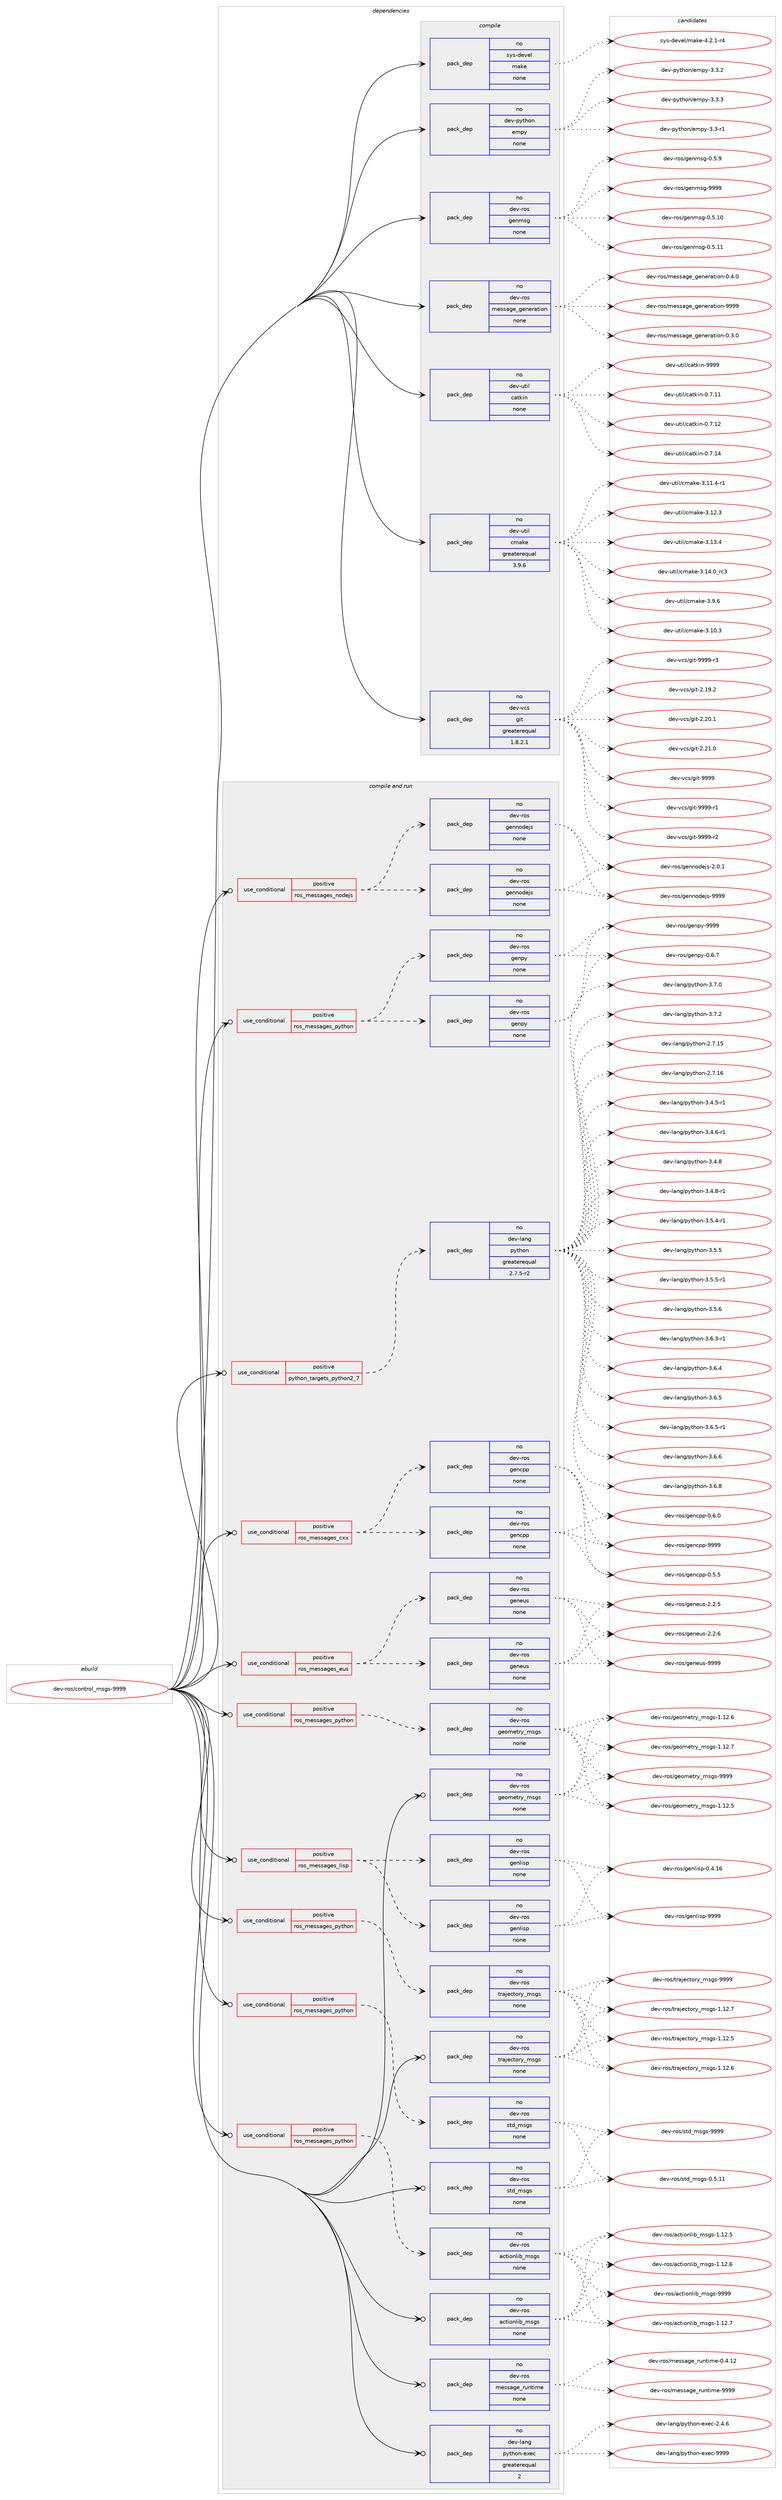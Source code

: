 digraph prolog {

# *************
# Graph options
# *************

newrank=true;
concentrate=true;
compound=true;
graph [rankdir=LR,fontname=Helvetica,fontsize=10,ranksep=1.5];#, ranksep=2.5, nodesep=0.2];
edge  [arrowhead=vee];
node  [fontname=Helvetica,fontsize=10];

# **********
# The ebuild
# **********

subgraph cluster_leftcol {
color=gray;
rank=same;
label=<<i>ebuild</i>>;
id [label="dev-ros/control_msgs-9999", color=red, width=4, href="../dev-ros/control_msgs-9999.svg"];
}

# ****************
# The dependencies
# ****************

subgraph cluster_midcol {
color=gray;
label=<<i>dependencies</i>>;
subgraph cluster_compile {
fillcolor="#eeeeee";
style=filled;
label=<<i>compile</i>>;
subgraph pack1041961 {
dependency1453451 [label=<<TABLE BORDER="0" CELLBORDER="1" CELLSPACING="0" CELLPADDING="4" WIDTH="220"><TR><TD ROWSPAN="6" CELLPADDING="30">pack_dep</TD></TR><TR><TD WIDTH="110">no</TD></TR><TR><TD>dev-python</TD></TR><TR><TD>empy</TD></TR><TR><TD>none</TD></TR><TR><TD></TD></TR></TABLE>>, shape=none, color=blue];
}
id:e -> dependency1453451:w [weight=20,style="solid",arrowhead="vee"];
subgraph pack1041962 {
dependency1453452 [label=<<TABLE BORDER="0" CELLBORDER="1" CELLSPACING="0" CELLPADDING="4" WIDTH="220"><TR><TD ROWSPAN="6" CELLPADDING="30">pack_dep</TD></TR><TR><TD WIDTH="110">no</TD></TR><TR><TD>dev-ros</TD></TR><TR><TD>genmsg</TD></TR><TR><TD>none</TD></TR><TR><TD></TD></TR></TABLE>>, shape=none, color=blue];
}
id:e -> dependency1453452:w [weight=20,style="solid",arrowhead="vee"];
subgraph pack1041963 {
dependency1453453 [label=<<TABLE BORDER="0" CELLBORDER="1" CELLSPACING="0" CELLPADDING="4" WIDTH="220"><TR><TD ROWSPAN="6" CELLPADDING="30">pack_dep</TD></TR><TR><TD WIDTH="110">no</TD></TR><TR><TD>dev-ros</TD></TR><TR><TD>message_generation</TD></TR><TR><TD>none</TD></TR><TR><TD></TD></TR></TABLE>>, shape=none, color=blue];
}
id:e -> dependency1453453:w [weight=20,style="solid",arrowhead="vee"];
subgraph pack1041964 {
dependency1453454 [label=<<TABLE BORDER="0" CELLBORDER="1" CELLSPACING="0" CELLPADDING="4" WIDTH="220"><TR><TD ROWSPAN="6" CELLPADDING="30">pack_dep</TD></TR><TR><TD WIDTH="110">no</TD></TR><TR><TD>dev-util</TD></TR><TR><TD>catkin</TD></TR><TR><TD>none</TD></TR><TR><TD></TD></TR></TABLE>>, shape=none, color=blue];
}
id:e -> dependency1453454:w [weight=20,style="solid",arrowhead="vee"];
subgraph pack1041965 {
dependency1453455 [label=<<TABLE BORDER="0" CELLBORDER="1" CELLSPACING="0" CELLPADDING="4" WIDTH="220"><TR><TD ROWSPAN="6" CELLPADDING="30">pack_dep</TD></TR><TR><TD WIDTH="110">no</TD></TR><TR><TD>dev-util</TD></TR><TR><TD>cmake</TD></TR><TR><TD>greaterequal</TD></TR><TR><TD>3.9.6</TD></TR></TABLE>>, shape=none, color=blue];
}
id:e -> dependency1453455:w [weight=20,style="solid",arrowhead="vee"];
subgraph pack1041966 {
dependency1453456 [label=<<TABLE BORDER="0" CELLBORDER="1" CELLSPACING="0" CELLPADDING="4" WIDTH="220"><TR><TD ROWSPAN="6" CELLPADDING="30">pack_dep</TD></TR><TR><TD WIDTH="110">no</TD></TR><TR><TD>dev-vcs</TD></TR><TR><TD>git</TD></TR><TR><TD>greaterequal</TD></TR><TR><TD>1.8.2.1</TD></TR></TABLE>>, shape=none, color=blue];
}
id:e -> dependency1453456:w [weight=20,style="solid",arrowhead="vee"];
subgraph pack1041967 {
dependency1453457 [label=<<TABLE BORDER="0" CELLBORDER="1" CELLSPACING="0" CELLPADDING="4" WIDTH="220"><TR><TD ROWSPAN="6" CELLPADDING="30">pack_dep</TD></TR><TR><TD WIDTH="110">no</TD></TR><TR><TD>sys-devel</TD></TR><TR><TD>make</TD></TR><TR><TD>none</TD></TR><TR><TD></TD></TR></TABLE>>, shape=none, color=blue];
}
id:e -> dependency1453457:w [weight=20,style="solid",arrowhead="vee"];
}
subgraph cluster_compileandrun {
fillcolor="#eeeeee";
style=filled;
label=<<i>compile and run</i>>;
subgraph cond388100 {
dependency1453458 [label=<<TABLE BORDER="0" CELLBORDER="1" CELLSPACING="0" CELLPADDING="4"><TR><TD ROWSPAN="3" CELLPADDING="10">use_conditional</TD></TR><TR><TD>positive</TD></TR><TR><TD>python_targets_python2_7</TD></TR></TABLE>>, shape=none, color=red];
subgraph pack1041968 {
dependency1453459 [label=<<TABLE BORDER="0" CELLBORDER="1" CELLSPACING="0" CELLPADDING="4" WIDTH="220"><TR><TD ROWSPAN="6" CELLPADDING="30">pack_dep</TD></TR><TR><TD WIDTH="110">no</TD></TR><TR><TD>dev-lang</TD></TR><TR><TD>python</TD></TR><TR><TD>greaterequal</TD></TR><TR><TD>2.7.5-r2</TD></TR></TABLE>>, shape=none, color=blue];
}
dependency1453458:e -> dependency1453459:w [weight=20,style="dashed",arrowhead="vee"];
}
id:e -> dependency1453458:w [weight=20,style="solid",arrowhead="odotvee"];
subgraph cond388101 {
dependency1453460 [label=<<TABLE BORDER="0" CELLBORDER="1" CELLSPACING="0" CELLPADDING="4"><TR><TD ROWSPAN="3" CELLPADDING="10">use_conditional</TD></TR><TR><TD>positive</TD></TR><TR><TD>ros_messages_cxx</TD></TR></TABLE>>, shape=none, color=red];
subgraph pack1041969 {
dependency1453461 [label=<<TABLE BORDER="0" CELLBORDER="1" CELLSPACING="0" CELLPADDING="4" WIDTH="220"><TR><TD ROWSPAN="6" CELLPADDING="30">pack_dep</TD></TR><TR><TD WIDTH="110">no</TD></TR><TR><TD>dev-ros</TD></TR><TR><TD>gencpp</TD></TR><TR><TD>none</TD></TR><TR><TD></TD></TR></TABLE>>, shape=none, color=blue];
}
dependency1453460:e -> dependency1453461:w [weight=20,style="dashed",arrowhead="vee"];
subgraph pack1041970 {
dependency1453462 [label=<<TABLE BORDER="0" CELLBORDER="1" CELLSPACING="0" CELLPADDING="4" WIDTH="220"><TR><TD ROWSPAN="6" CELLPADDING="30">pack_dep</TD></TR><TR><TD WIDTH="110">no</TD></TR><TR><TD>dev-ros</TD></TR><TR><TD>gencpp</TD></TR><TR><TD>none</TD></TR><TR><TD></TD></TR></TABLE>>, shape=none, color=blue];
}
dependency1453460:e -> dependency1453462:w [weight=20,style="dashed",arrowhead="vee"];
}
id:e -> dependency1453460:w [weight=20,style="solid",arrowhead="odotvee"];
subgraph cond388102 {
dependency1453463 [label=<<TABLE BORDER="0" CELLBORDER="1" CELLSPACING="0" CELLPADDING="4"><TR><TD ROWSPAN="3" CELLPADDING="10">use_conditional</TD></TR><TR><TD>positive</TD></TR><TR><TD>ros_messages_eus</TD></TR></TABLE>>, shape=none, color=red];
subgraph pack1041971 {
dependency1453464 [label=<<TABLE BORDER="0" CELLBORDER="1" CELLSPACING="0" CELLPADDING="4" WIDTH="220"><TR><TD ROWSPAN="6" CELLPADDING="30">pack_dep</TD></TR><TR><TD WIDTH="110">no</TD></TR><TR><TD>dev-ros</TD></TR><TR><TD>geneus</TD></TR><TR><TD>none</TD></TR><TR><TD></TD></TR></TABLE>>, shape=none, color=blue];
}
dependency1453463:e -> dependency1453464:w [weight=20,style="dashed",arrowhead="vee"];
subgraph pack1041972 {
dependency1453465 [label=<<TABLE BORDER="0" CELLBORDER="1" CELLSPACING="0" CELLPADDING="4" WIDTH="220"><TR><TD ROWSPAN="6" CELLPADDING="30">pack_dep</TD></TR><TR><TD WIDTH="110">no</TD></TR><TR><TD>dev-ros</TD></TR><TR><TD>geneus</TD></TR><TR><TD>none</TD></TR><TR><TD></TD></TR></TABLE>>, shape=none, color=blue];
}
dependency1453463:e -> dependency1453465:w [weight=20,style="dashed",arrowhead="vee"];
}
id:e -> dependency1453463:w [weight=20,style="solid",arrowhead="odotvee"];
subgraph cond388103 {
dependency1453466 [label=<<TABLE BORDER="0" CELLBORDER="1" CELLSPACING="0" CELLPADDING="4"><TR><TD ROWSPAN="3" CELLPADDING="10">use_conditional</TD></TR><TR><TD>positive</TD></TR><TR><TD>ros_messages_lisp</TD></TR></TABLE>>, shape=none, color=red];
subgraph pack1041973 {
dependency1453467 [label=<<TABLE BORDER="0" CELLBORDER="1" CELLSPACING="0" CELLPADDING="4" WIDTH="220"><TR><TD ROWSPAN="6" CELLPADDING="30">pack_dep</TD></TR><TR><TD WIDTH="110">no</TD></TR><TR><TD>dev-ros</TD></TR><TR><TD>genlisp</TD></TR><TR><TD>none</TD></TR><TR><TD></TD></TR></TABLE>>, shape=none, color=blue];
}
dependency1453466:e -> dependency1453467:w [weight=20,style="dashed",arrowhead="vee"];
subgraph pack1041974 {
dependency1453468 [label=<<TABLE BORDER="0" CELLBORDER="1" CELLSPACING="0" CELLPADDING="4" WIDTH="220"><TR><TD ROWSPAN="6" CELLPADDING="30">pack_dep</TD></TR><TR><TD WIDTH="110">no</TD></TR><TR><TD>dev-ros</TD></TR><TR><TD>genlisp</TD></TR><TR><TD>none</TD></TR><TR><TD></TD></TR></TABLE>>, shape=none, color=blue];
}
dependency1453466:e -> dependency1453468:w [weight=20,style="dashed",arrowhead="vee"];
}
id:e -> dependency1453466:w [weight=20,style="solid",arrowhead="odotvee"];
subgraph cond388104 {
dependency1453469 [label=<<TABLE BORDER="0" CELLBORDER="1" CELLSPACING="0" CELLPADDING="4"><TR><TD ROWSPAN="3" CELLPADDING="10">use_conditional</TD></TR><TR><TD>positive</TD></TR><TR><TD>ros_messages_nodejs</TD></TR></TABLE>>, shape=none, color=red];
subgraph pack1041975 {
dependency1453470 [label=<<TABLE BORDER="0" CELLBORDER="1" CELLSPACING="0" CELLPADDING="4" WIDTH="220"><TR><TD ROWSPAN="6" CELLPADDING="30">pack_dep</TD></TR><TR><TD WIDTH="110">no</TD></TR><TR><TD>dev-ros</TD></TR><TR><TD>gennodejs</TD></TR><TR><TD>none</TD></TR><TR><TD></TD></TR></TABLE>>, shape=none, color=blue];
}
dependency1453469:e -> dependency1453470:w [weight=20,style="dashed",arrowhead="vee"];
subgraph pack1041976 {
dependency1453471 [label=<<TABLE BORDER="0" CELLBORDER="1" CELLSPACING="0" CELLPADDING="4" WIDTH="220"><TR><TD ROWSPAN="6" CELLPADDING="30">pack_dep</TD></TR><TR><TD WIDTH="110">no</TD></TR><TR><TD>dev-ros</TD></TR><TR><TD>gennodejs</TD></TR><TR><TD>none</TD></TR><TR><TD></TD></TR></TABLE>>, shape=none, color=blue];
}
dependency1453469:e -> dependency1453471:w [weight=20,style="dashed",arrowhead="vee"];
}
id:e -> dependency1453469:w [weight=20,style="solid",arrowhead="odotvee"];
subgraph cond388105 {
dependency1453472 [label=<<TABLE BORDER="0" CELLBORDER="1" CELLSPACING="0" CELLPADDING="4"><TR><TD ROWSPAN="3" CELLPADDING="10">use_conditional</TD></TR><TR><TD>positive</TD></TR><TR><TD>ros_messages_python</TD></TR></TABLE>>, shape=none, color=red];
subgraph pack1041977 {
dependency1453473 [label=<<TABLE BORDER="0" CELLBORDER="1" CELLSPACING="0" CELLPADDING="4" WIDTH="220"><TR><TD ROWSPAN="6" CELLPADDING="30">pack_dep</TD></TR><TR><TD WIDTH="110">no</TD></TR><TR><TD>dev-ros</TD></TR><TR><TD>actionlib_msgs</TD></TR><TR><TD>none</TD></TR><TR><TD></TD></TR></TABLE>>, shape=none, color=blue];
}
dependency1453472:e -> dependency1453473:w [weight=20,style="dashed",arrowhead="vee"];
}
id:e -> dependency1453472:w [weight=20,style="solid",arrowhead="odotvee"];
subgraph cond388106 {
dependency1453474 [label=<<TABLE BORDER="0" CELLBORDER="1" CELLSPACING="0" CELLPADDING="4"><TR><TD ROWSPAN="3" CELLPADDING="10">use_conditional</TD></TR><TR><TD>positive</TD></TR><TR><TD>ros_messages_python</TD></TR></TABLE>>, shape=none, color=red];
subgraph pack1041978 {
dependency1453475 [label=<<TABLE BORDER="0" CELLBORDER="1" CELLSPACING="0" CELLPADDING="4" WIDTH="220"><TR><TD ROWSPAN="6" CELLPADDING="30">pack_dep</TD></TR><TR><TD WIDTH="110">no</TD></TR><TR><TD>dev-ros</TD></TR><TR><TD>genpy</TD></TR><TR><TD>none</TD></TR><TR><TD></TD></TR></TABLE>>, shape=none, color=blue];
}
dependency1453474:e -> dependency1453475:w [weight=20,style="dashed",arrowhead="vee"];
subgraph pack1041979 {
dependency1453476 [label=<<TABLE BORDER="0" CELLBORDER="1" CELLSPACING="0" CELLPADDING="4" WIDTH="220"><TR><TD ROWSPAN="6" CELLPADDING="30">pack_dep</TD></TR><TR><TD WIDTH="110">no</TD></TR><TR><TD>dev-ros</TD></TR><TR><TD>genpy</TD></TR><TR><TD>none</TD></TR><TR><TD></TD></TR></TABLE>>, shape=none, color=blue];
}
dependency1453474:e -> dependency1453476:w [weight=20,style="dashed",arrowhead="vee"];
}
id:e -> dependency1453474:w [weight=20,style="solid",arrowhead="odotvee"];
subgraph cond388107 {
dependency1453477 [label=<<TABLE BORDER="0" CELLBORDER="1" CELLSPACING="0" CELLPADDING="4"><TR><TD ROWSPAN="3" CELLPADDING="10">use_conditional</TD></TR><TR><TD>positive</TD></TR><TR><TD>ros_messages_python</TD></TR></TABLE>>, shape=none, color=red];
subgraph pack1041980 {
dependency1453478 [label=<<TABLE BORDER="0" CELLBORDER="1" CELLSPACING="0" CELLPADDING="4" WIDTH="220"><TR><TD ROWSPAN="6" CELLPADDING="30">pack_dep</TD></TR><TR><TD WIDTH="110">no</TD></TR><TR><TD>dev-ros</TD></TR><TR><TD>geometry_msgs</TD></TR><TR><TD>none</TD></TR><TR><TD></TD></TR></TABLE>>, shape=none, color=blue];
}
dependency1453477:e -> dependency1453478:w [weight=20,style="dashed",arrowhead="vee"];
}
id:e -> dependency1453477:w [weight=20,style="solid",arrowhead="odotvee"];
subgraph cond388108 {
dependency1453479 [label=<<TABLE BORDER="0" CELLBORDER="1" CELLSPACING="0" CELLPADDING="4"><TR><TD ROWSPAN="3" CELLPADDING="10">use_conditional</TD></TR><TR><TD>positive</TD></TR><TR><TD>ros_messages_python</TD></TR></TABLE>>, shape=none, color=red];
subgraph pack1041981 {
dependency1453480 [label=<<TABLE BORDER="0" CELLBORDER="1" CELLSPACING="0" CELLPADDING="4" WIDTH="220"><TR><TD ROWSPAN="6" CELLPADDING="30">pack_dep</TD></TR><TR><TD WIDTH="110">no</TD></TR><TR><TD>dev-ros</TD></TR><TR><TD>std_msgs</TD></TR><TR><TD>none</TD></TR><TR><TD></TD></TR></TABLE>>, shape=none, color=blue];
}
dependency1453479:e -> dependency1453480:w [weight=20,style="dashed",arrowhead="vee"];
}
id:e -> dependency1453479:w [weight=20,style="solid",arrowhead="odotvee"];
subgraph cond388109 {
dependency1453481 [label=<<TABLE BORDER="0" CELLBORDER="1" CELLSPACING="0" CELLPADDING="4"><TR><TD ROWSPAN="3" CELLPADDING="10">use_conditional</TD></TR><TR><TD>positive</TD></TR><TR><TD>ros_messages_python</TD></TR></TABLE>>, shape=none, color=red];
subgraph pack1041982 {
dependency1453482 [label=<<TABLE BORDER="0" CELLBORDER="1" CELLSPACING="0" CELLPADDING="4" WIDTH="220"><TR><TD ROWSPAN="6" CELLPADDING="30">pack_dep</TD></TR><TR><TD WIDTH="110">no</TD></TR><TR><TD>dev-ros</TD></TR><TR><TD>trajectory_msgs</TD></TR><TR><TD>none</TD></TR><TR><TD></TD></TR></TABLE>>, shape=none, color=blue];
}
dependency1453481:e -> dependency1453482:w [weight=20,style="dashed",arrowhead="vee"];
}
id:e -> dependency1453481:w [weight=20,style="solid",arrowhead="odotvee"];
subgraph pack1041983 {
dependency1453483 [label=<<TABLE BORDER="0" CELLBORDER="1" CELLSPACING="0" CELLPADDING="4" WIDTH="220"><TR><TD ROWSPAN="6" CELLPADDING="30">pack_dep</TD></TR><TR><TD WIDTH="110">no</TD></TR><TR><TD>dev-lang</TD></TR><TR><TD>python-exec</TD></TR><TR><TD>greaterequal</TD></TR><TR><TD>2</TD></TR></TABLE>>, shape=none, color=blue];
}
id:e -> dependency1453483:w [weight=20,style="solid",arrowhead="odotvee"];
subgraph pack1041984 {
dependency1453484 [label=<<TABLE BORDER="0" CELLBORDER="1" CELLSPACING="0" CELLPADDING="4" WIDTH="220"><TR><TD ROWSPAN="6" CELLPADDING="30">pack_dep</TD></TR><TR><TD WIDTH="110">no</TD></TR><TR><TD>dev-ros</TD></TR><TR><TD>actionlib_msgs</TD></TR><TR><TD>none</TD></TR><TR><TD></TD></TR></TABLE>>, shape=none, color=blue];
}
id:e -> dependency1453484:w [weight=20,style="solid",arrowhead="odotvee"];
subgraph pack1041985 {
dependency1453485 [label=<<TABLE BORDER="0" CELLBORDER="1" CELLSPACING="0" CELLPADDING="4" WIDTH="220"><TR><TD ROWSPAN="6" CELLPADDING="30">pack_dep</TD></TR><TR><TD WIDTH="110">no</TD></TR><TR><TD>dev-ros</TD></TR><TR><TD>geometry_msgs</TD></TR><TR><TD>none</TD></TR><TR><TD></TD></TR></TABLE>>, shape=none, color=blue];
}
id:e -> dependency1453485:w [weight=20,style="solid",arrowhead="odotvee"];
subgraph pack1041986 {
dependency1453486 [label=<<TABLE BORDER="0" CELLBORDER="1" CELLSPACING="0" CELLPADDING="4" WIDTH="220"><TR><TD ROWSPAN="6" CELLPADDING="30">pack_dep</TD></TR><TR><TD WIDTH="110">no</TD></TR><TR><TD>dev-ros</TD></TR><TR><TD>message_runtime</TD></TR><TR><TD>none</TD></TR><TR><TD></TD></TR></TABLE>>, shape=none, color=blue];
}
id:e -> dependency1453486:w [weight=20,style="solid",arrowhead="odotvee"];
subgraph pack1041987 {
dependency1453487 [label=<<TABLE BORDER="0" CELLBORDER="1" CELLSPACING="0" CELLPADDING="4" WIDTH="220"><TR><TD ROWSPAN="6" CELLPADDING="30">pack_dep</TD></TR><TR><TD WIDTH="110">no</TD></TR><TR><TD>dev-ros</TD></TR><TR><TD>std_msgs</TD></TR><TR><TD>none</TD></TR><TR><TD></TD></TR></TABLE>>, shape=none, color=blue];
}
id:e -> dependency1453487:w [weight=20,style="solid",arrowhead="odotvee"];
subgraph pack1041988 {
dependency1453488 [label=<<TABLE BORDER="0" CELLBORDER="1" CELLSPACING="0" CELLPADDING="4" WIDTH="220"><TR><TD ROWSPAN="6" CELLPADDING="30">pack_dep</TD></TR><TR><TD WIDTH="110">no</TD></TR><TR><TD>dev-ros</TD></TR><TR><TD>trajectory_msgs</TD></TR><TR><TD>none</TD></TR><TR><TD></TD></TR></TABLE>>, shape=none, color=blue];
}
id:e -> dependency1453488:w [weight=20,style="solid",arrowhead="odotvee"];
}
subgraph cluster_run {
fillcolor="#eeeeee";
style=filled;
label=<<i>run</i>>;
}
}

# **************
# The candidates
# **************

subgraph cluster_choices {
rank=same;
color=gray;
label=<<i>candidates</i>>;

subgraph choice1041961 {
color=black;
nodesep=1;
choice1001011184511212111610411111047101109112121455146514511449 [label="dev-python/empy-3.3-r1", color=red, width=4,href="../dev-python/empy-3.3-r1.svg"];
choice1001011184511212111610411111047101109112121455146514650 [label="dev-python/empy-3.3.2", color=red, width=4,href="../dev-python/empy-3.3.2.svg"];
choice1001011184511212111610411111047101109112121455146514651 [label="dev-python/empy-3.3.3", color=red, width=4,href="../dev-python/empy-3.3.3.svg"];
dependency1453451:e -> choice1001011184511212111610411111047101109112121455146514511449:w [style=dotted,weight="100"];
dependency1453451:e -> choice1001011184511212111610411111047101109112121455146514650:w [style=dotted,weight="100"];
dependency1453451:e -> choice1001011184511212111610411111047101109112121455146514651:w [style=dotted,weight="100"];
}
subgraph choice1041962 {
color=black;
nodesep=1;
choice100101118451141111154710310111010911510345484653464948 [label="dev-ros/genmsg-0.5.10", color=red, width=4,href="../dev-ros/genmsg-0.5.10.svg"];
choice100101118451141111154710310111010911510345484653464949 [label="dev-ros/genmsg-0.5.11", color=red, width=4,href="../dev-ros/genmsg-0.5.11.svg"];
choice1001011184511411111547103101110109115103454846534657 [label="dev-ros/genmsg-0.5.9", color=red, width=4,href="../dev-ros/genmsg-0.5.9.svg"];
choice10010111845114111115471031011101091151034557575757 [label="dev-ros/genmsg-9999", color=red, width=4,href="../dev-ros/genmsg-9999.svg"];
dependency1453452:e -> choice100101118451141111154710310111010911510345484653464948:w [style=dotted,weight="100"];
dependency1453452:e -> choice100101118451141111154710310111010911510345484653464949:w [style=dotted,weight="100"];
dependency1453452:e -> choice1001011184511411111547103101110109115103454846534657:w [style=dotted,weight="100"];
dependency1453452:e -> choice10010111845114111115471031011101091151034557575757:w [style=dotted,weight="100"];
}
subgraph choice1041963 {
color=black;
nodesep=1;
choice1001011184511411111547109101115115971031019510310111010111497116105111110454846514648 [label="dev-ros/message_generation-0.3.0", color=red, width=4,href="../dev-ros/message_generation-0.3.0.svg"];
choice1001011184511411111547109101115115971031019510310111010111497116105111110454846524648 [label="dev-ros/message_generation-0.4.0", color=red, width=4,href="../dev-ros/message_generation-0.4.0.svg"];
choice10010111845114111115471091011151159710310195103101110101114971161051111104557575757 [label="dev-ros/message_generation-9999", color=red, width=4,href="../dev-ros/message_generation-9999.svg"];
dependency1453453:e -> choice1001011184511411111547109101115115971031019510310111010111497116105111110454846514648:w [style=dotted,weight="100"];
dependency1453453:e -> choice1001011184511411111547109101115115971031019510310111010111497116105111110454846524648:w [style=dotted,weight="100"];
dependency1453453:e -> choice10010111845114111115471091011151159710310195103101110101114971161051111104557575757:w [style=dotted,weight="100"];
}
subgraph choice1041964 {
color=black;
nodesep=1;
choice1001011184511711610510847999711610710511045484655464949 [label="dev-util/catkin-0.7.11", color=red, width=4,href="../dev-util/catkin-0.7.11.svg"];
choice1001011184511711610510847999711610710511045484655464950 [label="dev-util/catkin-0.7.12", color=red, width=4,href="../dev-util/catkin-0.7.12.svg"];
choice1001011184511711610510847999711610710511045484655464952 [label="dev-util/catkin-0.7.14", color=red, width=4,href="../dev-util/catkin-0.7.14.svg"];
choice100101118451171161051084799971161071051104557575757 [label="dev-util/catkin-9999", color=red, width=4,href="../dev-util/catkin-9999.svg"];
dependency1453454:e -> choice1001011184511711610510847999711610710511045484655464949:w [style=dotted,weight="100"];
dependency1453454:e -> choice1001011184511711610510847999711610710511045484655464950:w [style=dotted,weight="100"];
dependency1453454:e -> choice1001011184511711610510847999711610710511045484655464952:w [style=dotted,weight="100"];
dependency1453454:e -> choice100101118451171161051084799971161071051104557575757:w [style=dotted,weight="100"];
}
subgraph choice1041965 {
color=black;
nodesep=1;
choice1001011184511711610510847991099710710145514649484651 [label="dev-util/cmake-3.10.3", color=red, width=4,href="../dev-util/cmake-3.10.3.svg"];
choice10010111845117116105108479910997107101455146494946524511449 [label="dev-util/cmake-3.11.4-r1", color=red, width=4,href="../dev-util/cmake-3.11.4-r1.svg"];
choice1001011184511711610510847991099710710145514649504651 [label="dev-util/cmake-3.12.3", color=red, width=4,href="../dev-util/cmake-3.12.3.svg"];
choice1001011184511711610510847991099710710145514649514652 [label="dev-util/cmake-3.13.4", color=red, width=4,href="../dev-util/cmake-3.13.4.svg"];
choice1001011184511711610510847991099710710145514649524648951149951 [label="dev-util/cmake-3.14.0_rc3", color=red, width=4,href="../dev-util/cmake-3.14.0_rc3.svg"];
choice10010111845117116105108479910997107101455146574654 [label="dev-util/cmake-3.9.6", color=red, width=4,href="../dev-util/cmake-3.9.6.svg"];
dependency1453455:e -> choice1001011184511711610510847991099710710145514649484651:w [style=dotted,weight="100"];
dependency1453455:e -> choice10010111845117116105108479910997107101455146494946524511449:w [style=dotted,weight="100"];
dependency1453455:e -> choice1001011184511711610510847991099710710145514649504651:w [style=dotted,weight="100"];
dependency1453455:e -> choice1001011184511711610510847991099710710145514649514652:w [style=dotted,weight="100"];
dependency1453455:e -> choice1001011184511711610510847991099710710145514649524648951149951:w [style=dotted,weight="100"];
dependency1453455:e -> choice10010111845117116105108479910997107101455146574654:w [style=dotted,weight="100"];
}
subgraph choice1041966 {
color=black;
nodesep=1;
choice10010111845118991154710310511645504649574650 [label="dev-vcs/git-2.19.2", color=red, width=4,href="../dev-vcs/git-2.19.2.svg"];
choice10010111845118991154710310511645504650484649 [label="dev-vcs/git-2.20.1", color=red, width=4,href="../dev-vcs/git-2.20.1.svg"];
choice10010111845118991154710310511645504650494648 [label="dev-vcs/git-2.21.0", color=red, width=4,href="../dev-vcs/git-2.21.0.svg"];
choice1001011184511899115471031051164557575757 [label="dev-vcs/git-9999", color=red, width=4,href="../dev-vcs/git-9999.svg"];
choice10010111845118991154710310511645575757574511449 [label="dev-vcs/git-9999-r1", color=red, width=4,href="../dev-vcs/git-9999-r1.svg"];
choice10010111845118991154710310511645575757574511450 [label="dev-vcs/git-9999-r2", color=red, width=4,href="../dev-vcs/git-9999-r2.svg"];
choice10010111845118991154710310511645575757574511451 [label="dev-vcs/git-9999-r3", color=red, width=4,href="../dev-vcs/git-9999-r3.svg"];
dependency1453456:e -> choice10010111845118991154710310511645504649574650:w [style=dotted,weight="100"];
dependency1453456:e -> choice10010111845118991154710310511645504650484649:w [style=dotted,weight="100"];
dependency1453456:e -> choice10010111845118991154710310511645504650494648:w [style=dotted,weight="100"];
dependency1453456:e -> choice1001011184511899115471031051164557575757:w [style=dotted,weight="100"];
dependency1453456:e -> choice10010111845118991154710310511645575757574511449:w [style=dotted,weight="100"];
dependency1453456:e -> choice10010111845118991154710310511645575757574511450:w [style=dotted,weight="100"];
dependency1453456:e -> choice10010111845118991154710310511645575757574511451:w [style=dotted,weight="100"];
}
subgraph choice1041967 {
color=black;
nodesep=1;
choice1151211154510010111810110847109971071014552465046494511452 [label="sys-devel/make-4.2.1-r4", color=red, width=4,href="../sys-devel/make-4.2.1-r4.svg"];
dependency1453457:e -> choice1151211154510010111810110847109971071014552465046494511452:w [style=dotted,weight="100"];
}
subgraph choice1041968 {
color=black;
nodesep=1;
choice10010111845108971101034711212111610411111045504655464953 [label="dev-lang/python-2.7.15", color=red, width=4,href="../dev-lang/python-2.7.15.svg"];
choice10010111845108971101034711212111610411111045504655464954 [label="dev-lang/python-2.7.16", color=red, width=4,href="../dev-lang/python-2.7.16.svg"];
choice1001011184510897110103471121211161041111104551465246534511449 [label="dev-lang/python-3.4.5-r1", color=red, width=4,href="../dev-lang/python-3.4.5-r1.svg"];
choice1001011184510897110103471121211161041111104551465246544511449 [label="dev-lang/python-3.4.6-r1", color=red, width=4,href="../dev-lang/python-3.4.6-r1.svg"];
choice100101118451089711010347112121116104111110455146524656 [label="dev-lang/python-3.4.8", color=red, width=4,href="../dev-lang/python-3.4.8.svg"];
choice1001011184510897110103471121211161041111104551465246564511449 [label="dev-lang/python-3.4.8-r1", color=red, width=4,href="../dev-lang/python-3.4.8-r1.svg"];
choice1001011184510897110103471121211161041111104551465346524511449 [label="dev-lang/python-3.5.4-r1", color=red, width=4,href="../dev-lang/python-3.5.4-r1.svg"];
choice100101118451089711010347112121116104111110455146534653 [label="dev-lang/python-3.5.5", color=red, width=4,href="../dev-lang/python-3.5.5.svg"];
choice1001011184510897110103471121211161041111104551465346534511449 [label="dev-lang/python-3.5.5-r1", color=red, width=4,href="../dev-lang/python-3.5.5-r1.svg"];
choice100101118451089711010347112121116104111110455146534654 [label="dev-lang/python-3.5.6", color=red, width=4,href="../dev-lang/python-3.5.6.svg"];
choice1001011184510897110103471121211161041111104551465446514511449 [label="dev-lang/python-3.6.3-r1", color=red, width=4,href="../dev-lang/python-3.6.3-r1.svg"];
choice100101118451089711010347112121116104111110455146544652 [label="dev-lang/python-3.6.4", color=red, width=4,href="../dev-lang/python-3.6.4.svg"];
choice100101118451089711010347112121116104111110455146544653 [label="dev-lang/python-3.6.5", color=red, width=4,href="../dev-lang/python-3.6.5.svg"];
choice1001011184510897110103471121211161041111104551465446534511449 [label="dev-lang/python-3.6.5-r1", color=red, width=4,href="../dev-lang/python-3.6.5-r1.svg"];
choice100101118451089711010347112121116104111110455146544654 [label="dev-lang/python-3.6.6", color=red, width=4,href="../dev-lang/python-3.6.6.svg"];
choice100101118451089711010347112121116104111110455146544656 [label="dev-lang/python-3.6.8", color=red, width=4,href="../dev-lang/python-3.6.8.svg"];
choice100101118451089711010347112121116104111110455146554648 [label="dev-lang/python-3.7.0", color=red, width=4,href="../dev-lang/python-3.7.0.svg"];
choice100101118451089711010347112121116104111110455146554650 [label="dev-lang/python-3.7.2", color=red, width=4,href="../dev-lang/python-3.7.2.svg"];
dependency1453459:e -> choice10010111845108971101034711212111610411111045504655464953:w [style=dotted,weight="100"];
dependency1453459:e -> choice10010111845108971101034711212111610411111045504655464954:w [style=dotted,weight="100"];
dependency1453459:e -> choice1001011184510897110103471121211161041111104551465246534511449:w [style=dotted,weight="100"];
dependency1453459:e -> choice1001011184510897110103471121211161041111104551465246544511449:w [style=dotted,weight="100"];
dependency1453459:e -> choice100101118451089711010347112121116104111110455146524656:w [style=dotted,weight="100"];
dependency1453459:e -> choice1001011184510897110103471121211161041111104551465246564511449:w [style=dotted,weight="100"];
dependency1453459:e -> choice1001011184510897110103471121211161041111104551465346524511449:w [style=dotted,weight="100"];
dependency1453459:e -> choice100101118451089711010347112121116104111110455146534653:w [style=dotted,weight="100"];
dependency1453459:e -> choice1001011184510897110103471121211161041111104551465346534511449:w [style=dotted,weight="100"];
dependency1453459:e -> choice100101118451089711010347112121116104111110455146534654:w [style=dotted,weight="100"];
dependency1453459:e -> choice1001011184510897110103471121211161041111104551465446514511449:w [style=dotted,weight="100"];
dependency1453459:e -> choice100101118451089711010347112121116104111110455146544652:w [style=dotted,weight="100"];
dependency1453459:e -> choice100101118451089711010347112121116104111110455146544653:w [style=dotted,weight="100"];
dependency1453459:e -> choice1001011184510897110103471121211161041111104551465446534511449:w [style=dotted,weight="100"];
dependency1453459:e -> choice100101118451089711010347112121116104111110455146544654:w [style=dotted,weight="100"];
dependency1453459:e -> choice100101118451089711010347112121116104111110455146544656:w [style=dotted,weight="100"];
dependency1453459:e -> choice100101118451089711010347112121116104111110455146554648:w [style=dotted,weight="100"];
dependency1453459:e -> choice100101118451089711010347112121116104111110455146554650:w [style=dotted,weight="100"];
}
subgraph choice1041969 {
color=black;
nodesep=1;
choice100101118451141111154710310111099112112454846534653 [label="dev-ros/gencpp-0.5.5", color=red, width=4,href="../dev-ros/gencpp-0.5.5.svg"];
choice100101118451141111154710310111099112112454846544648 [label="dev-ros/gencpp-0.6.0", color=red, width=4,href="../dev-ros/gencpp-0.6.0.svg"];
choice1001011184511411111547103101110991121124557575757 [label="dev-ros/gencpp-9999", color=red, width=4,href="../dev-ros/gencpp-9999.svg"];
dependency1453461:e -> choice100101118451141111154710310111099112112454846534653:w [style=dotted,weight="100"];
dependency1453461:e -> choice100101118451141111154710310111099112112454846544648:w [style=dotted,weight="100"];
dependency1453461:e -> choice1001011184511411111547103101110991121124557575757:w [style=dotted,weight="100"];
}
subgraph choice1041970 {
color=black;
nodesep=1;
choice100101118451141111154710310111099112112454846534653 [label="dev-ros/gencpp-0.5.5", color=red, width=4,href="../dev-ros/gencpp-0.5.5.svg"];
choice100101118451141111154710310111099112112454846544648 [label="dev-ros/gencpp-0.6.0", color=red, width=4,href="../dev-ros/gencpp-0.6.0.svg"];
choice1001011184511411111547103101110991121124557575757 [label="dev-ros/gencpp-9999", color=red, width=4,href="../dev-ros/gencpp-9999.svg"];
dependency1453462:e -> choice100101118451141111154710310111099112112454846534653:w [style=dotted,weight="100"];
dependency1453462:e -> choice100101118451141111154710310111099112112454846544648:w [style=dotted,weight="100"];
dependency1453462:e -> choice1001011184511411111547103101110991121124557575757:w [style=dotted,weight="100"];
}
subgraph choice1041971 {
color=black;
nodesep=1;
choice1001011184511411111547103101110101117115455046504653 [label="dev-ros/geneus-2.2.5", color=red, width=4,href="../dev-ros/geneus-2.2.5.svg"];
choice1001011184511411111547103101110101117115455046504654 [label="dev-ros/geneus-2.2.6", color=red, width=4,href="../dev-ros/geneus-2.2.6.svg"];
choice10010111845114111115471031011101011171154557575757 [label="dev-ros/geneus-9999", color=red, width=4,href="../dev-ros/geneus-9999.svg"];
dependency1453464:e -> choice1001011184511411111547103101110101117115455046504653:w [style=dotted,weight="100"];
dependency1453464:e -> choice1001011184511411111547103101110101117115455046504654:w [style=dotted,weight="100"];
dependency1453464:e -> choice10010111845114111115471031011101011171154557575757:w [style=dotted,weight="100"];
}
subgraph choice1041972 {
color=black;
nodesep=1;
choice1001011184511411111547103101110101117115455046504653 [label="dev-ros/geneus-2.2.5", color=red, width=4,href="../dev-ros/geneus-2.2.5.svg"];
choice1001011184511411111547103101110101117115455046504654 [label="dev-ros/geneus-2.2.6", color=red, width=4,href="../dev-ros/geneus-2.2.6.svg"];
choice10010111845114111115471031011101011171154557575757 [label="dev-ros/geneus-9999", color=red, width=4,href="../dev-ros/geneus-9999.svg"];
dependency1453465:e -> choice1001011184511411111547103101110101117115455046504653:w [style=dotted,weight="100"];
dependency1453465:e -> choice1001011184511411111547103101110101117115455046504654:w [style=dotted,weight="100"];
dependency1453465:e -> choice10010111845114111115471031011101011171154557575757:w [style=dotted,weight="100"];
}
subgraph choice1041973 {
color=black;
nodesep=1;
choice100101118451141111154710310111010810511511245484652464954 [label="dev-ros/genlisp-0.4.16", color=red, width=4,href="../dev-ros/genlisp-0.4.16.svg"];
choice10010111845114111115471031011101081051151124557575757 [label="dev-ros/genlisp-9999", color=red, width=4,href="../dev-ros/genlisp-9999.svg"];
dependency1453467:e -> choice100101118451141111154710310111010810511511245484652464954:w [style=dotted,weight="100"];
dependency1453467:e -> choice10010111845114111115471031011101081051151124557575757:w [style=dotted,weight="100"];
}
subgraph choice1041974 {
color=black;
nodesep=1;
choice100101118451141111154710310111010810511511245484652464954 [label="dev-ros/genlisp-0.4.16", color=red, width=4,href="../dev-ros/genlisp-0.4.16.svg"];
choice10010111845114111115471031011101081051151124557575757 [label="dev-ros/genlisp-9999", color=red, width=4,href="../dev-ros/genlisp-9999.svg"];
dependency1453468:e -> choice100101118451141111154710310111010810511511245484652464954:w [style=dotted,weight="100"];
dependency1453468:e -> choice10010111845114111115471031011101081051151124557575757:w [style=dotted,weight="100"];
}
subgraph choice1041975 {
color=black;
nodesep=1;
choice1001011184511411111547103101110110111100101106115455046484649 [label="dev-ros/gennodejs-2.0.1", color=red, width=4,href="../dev-ros/gennodejs-2.0.1.svg"];
choice10010111845114111115471031011101101111001011061154557575757 [label="dev-ros/gennodejs-9999", color=red, width=4,href="../dev-ros/gennodejs-9999.svg"];
dependency1453470:e -> choice1001011184511411111547103101110110111100101106115455046484649:w [style=dotted,weight="100"];
dependency1453470:e -> choice10010111845114111115471031011101101111001011061154557575757:w [style=dotted,weight="100"];
}
subgraph choice1041976 {
color=black;
nodesep=1;
choice1001011184511411111547103101110110111100101106115455046484649 [label="dev-ros/gennodejs-2.0.1", color=red, width=4,href="../dev-ros/gennodejs-2.0.1.svg"];
choice10010111845114111115471031011101101111001011061154557575757 [label="dev-ros/gennodejs-9999", color=red, width=4,href="../dev-ros/gennodejs-9999.svg"];
dependency1453471:e -> choice1001011184511411111547103101110110111100101106115455046484649:w [style=dotted,weight="100"];
dependency1453471:e -> choice10010111845114111115471031011101101111001011061154557575757:w [style=dotted,weight="100"];
}
subgraph choice1041977 {
color=black;
nodesep=1;
choice10010111845114111115479799116105111110108105989510911510311545494649504653 [label="dev-ros/actionlib_msgs-1.12.5", color=red, width=4,href="../dev-ros/actionlib_msgs-1.12.5.svg"];
choice10010111845114111115479799116105111110108105989510911510311545494649504654 [label="dev-ros/actionlib_msgs-1.12.6", color=red, width=4,href="../dev-ros/actionlib_msgs-1.12.6.svg"];
choice10010111845114111115479799116105111110108105989510911510311545494649504655 [label="dev-ros/actionlib_msgs-1.12.7", color=red, width=4,href="../dev-ros/actionlib_msgs-1.12.7.svg"];
choice1001011184511411111547979911610511111010810598951091151031154557575757 [label="dev-ros/actionlib_msgs-9999", color=red, width=4,href="../dev-ros/actionlib_msgs-9999.svg"];
dependency1453473:e -> choice10010111845114111115479799116105111110108105989510911510311545494649504653:w [style=dotted,weight="100"];
dependency1453473:e -> choice10010111845114111115479799116105111110108105989510911510311545494649504654:w [style=dotted,weight="100"];
dependency1453473:e -> choice10010111845114111115479799116105111110108105989510911510311545494649504655:w [style=dotted,weight="100"];
dependency1453473:e -> choice1001011184511411111547979911610511111010810598951091151031154557575757:w [style=dotted,weight="100"];
}
subgraph choice1041978 {
color=black;
nodesep=1;
choice1001011184511411111547103101110112121454846544655 [label="dev-ros/genpy-0.6.7", color=red, width=4,href="../dev-ros/genpy-0.6.7.svg"];
choice10010111845114111115471031011101121214557575757 [label="dev-ros/genpy-9999", color=red, width=4,href="../dev-ros/genpy-9999.svg"];
dependency1453475:e -> choice1001011184511411111547103101110112121454846544655:w [style=dotted,weight="100"];
dependency1453475:e -> choice10010111845114111115471031011101121214557575757:w [style=dotted,weight="100"];
}
subgraph choice1041979 {
color=black;
nodesep=1;
choice1001011184511411111547103101110112121454846544655 [label="dev-ros/genpy-0.6.7", color=red, width=4,href="../dev-ros/genpy-0.6.7.svg"];
choice10010111845114111115471031011101121214557575757 [label="dev-ros/genpy-9999", color=red, width=4,href="../dev-ros/genpy-9999.svg"];
dependency1453476:e -> choice1001011184511411111547103101110112121454846544655:w [style=dotted,weight="100"];
dependency1453476:e -> choice10010111845114111115471031011101121214557575757:w [style=dotted,weight="100"];
}
subgraph choice1041980 {
color=black;
nodesep=1;
choice10010111845114111115471031011111091011161141219510911510311545494649504653 [label="dev-ros/geometry_msgs-1.12.5", color=red, width=4,href="../dev-ros/geometry_msgs-1.12.5.svg"];
choice10010111845114111115471031011111091011161141219510911510311545494649504654 [label="dev-ros/geometry_msgs-1.12.6", color=red, width=4,href="../dev-ros/geometry_msgs-1.12.6.svg"];
choice10010111845114111115471031011111091011161141219510911510311545494649504655 [label="dev-ros/geometry_msgs-1.12.7", color=red, width=4,href="../dev-ros/geometry_msgs-1.12.7.svg"];
choice1001011184511411111547103101111109101116114121951091151031154557575757 [label="dev-ros/geometry_msgs-9999", color=red, width=4,href="../dev-ros/geometry_msgs-9999.svg"];
dependency1453478:e -> choice10010111845114111115471031011111091011161141219510911510311545494649504653:w [style=dotted,weight="100"];
dependency1453478:e -> choice10010111845114111115471031011111091011161141219510911510311545494649504654:w [style=dotted,weight="100"];
dependency1453478:e -> choice10010111845114111115471031011111091011161141219510911510311545494649504655:w [style=dotted,weight="100"];
dependency1453478:e -> choice1001011184511411111547103101111109101116114121951091151031154557575757:w [style=dotted,weight="100"];
}
subgraph choice1041981 {
color=black;
nodesep=1;
choice10010111845114111115471151161009510911510311545484653464949 [label="dev-ros/std_msgs-0.5.11", color=red, width=4,href="../dev-ros/std_msgs-0.5.11.svg"];
choice1001011184511411111547115116100951091151031154557575757 [label="dev-ros/std_msgs-9999", color=red, width=4,href="../dev-ros/std_msgs-9999.svg"];
dependency1453480:e -> choice10010111845114111115471151161009510911510311545484653464949:w [style=dotted,weight="100"];
dependency1453480:e -> choice1001011184511411111547115116100951091151031154557575757:w [style=dotted,weight="100"];
}
subgraph choice1041982 {
color=black;
nodesep=1;
choice100101118451141111154711611497106101991161111141219510911510311545494649504653 [label="dev-ros/trajectory_msgs-1.12.5", color=red, width=4,href="../dev-ros/trajectory_msgs-1.12.5.svg"];
choice100101118451141111154711611497106101991161111141219510911510311545494649504654 [label="dev-ros/trajectory_msgs-1.12.6", color=red, width=4,href="../dev-ros/trajectory_msgs-1.12.6.svg"];
choice100101118451141111154711611497106101991161111141219510911510311545494649504655 [label="dev-ros/trajectory_msgs-1.12.7", color=red, width=4,href="../dev-ros/trajectory_msgs-1.12.7.svg"];
choice10010111845114111115471161149710610199116111114121951091151031154557575757 [label="dev-ros/trajectory_msgs-9999", color=red, width=4,href="../dev-ros/trajectory_msgs-9999.svg"];
dependency1453482:e -> choice100101118451141111154711611497106101991161111141219510911510311545494649504653:w [style=dotted,weight="100"];
dependency1453482:e -> choice100101118451141111154711611497106101991161111141219510911510311545494649504654:w [style=dotted,weight="100"];
dependency1453482:e -> choice100101118451141111154711611497106101991161111141219510911510311545494649504655:w [style=dotted,weight="100"];
dependency1453482:e -> choice10010111845114111115471161149710610199116111114121951091151031154557575757:w [style=dotted,weight="100"];
}
subgraph choice1041983 {
color=black;
nodesep=1;
choice1001011184510897110103471121211161041111104510112010199455046524654 [label="dev-lang/python-exec-2.4.6", color=red, width=4,href="../dev-lang/python-exec-2.4.6.svg"];
choice10010111845108971101034711212111610411111045101120101994557575757 [label="dev-lang/python-exec-9999", color=red, width=4,href="../dev-lang/python-exec-9999.svg"];
dependency1453483:e -> choice1001011184510897110103471121211161041111104510112010199455046524654:w [style=dotted,weight="100"];
dependency1453483:e -> choice10010111845108971101034711212111610411111045101120101994557575757:w [style=dotted,weight="100"];
}
subgraph choice1041984 {
color=black;
nodesep=1;
choice10010111845114111115479799116105111110108105989510911510311545494649504653 [label="dev-ros/actionlib_msgs-1.12.5", color=red, width=4,href="../dev-ros/actionlib_msgs-1.12.5.svg"];
choice10010111845114111115479799116105111110108105989510911510311545494649504654 [label="dev-ros/actionlib_msgs-1.12.6", color=red, width=4,href="../dev-ros/actionlib_msgs-1.12.6.svg"];
choice10010111845114111115479799116105111110108105989510911510311545494649504655 [label="dev-ros/actionlib_msgs-1.12.7", color=red, width=4,href="../dev-ros/actionlib_msgs-1.12.7.svg"];
choice1001011184511411111547979911610511111010810598951091151031154557575757 [label="dev-ros/actionlib_msgs-9999", color=red, width=4,href="../dev-ros/actionlib_msgs-9999.svg"];
dependency1453484:e -> choice10010111845114111115479799116105111110108105989510911510311545494649504653:w [style=dotted,weight="100"];
dependency1453484:e -> choice10010111845114111115479799116105111110108105989510911510311545494649504654:w [style=dotted,weight="100"];
dependency1453484:e -> choice10010111845114111115479799116105111110108105989510911510311545494649504655:w [style=dotted,weight="100"];
dependency1453484:e -> choice1001011184511411111547979911610511111010810598951091151031154557575757:w [style=dotted,weight="100"];
}
subgraph choice1041985 {
color=black;
nodesep=1;
choice10010111845114111115471031011111091011161141219510911510311545494649504653 [label="dev-ros/geometry_msgs-1.12.5", color=red, width=4,href="../dev-ros/geometry_msgs-1.12.5.svg"];
choice10010111845114111115471031011111091011161141219510911510311545494649504654 [label="dev-ros/geometry_msgs-1.12.6", color=red, width=4,href="../dev-ros/geometry_msgs-1.12.6.svg"];
choice10010111845114111115471031011111091011161141219510911510311545494649504655 [label="dev-ros/geometry_msgs-1.12.7", color=red, width=4,href="../dev-ros/geometry_msgs-1.12.7.svg"];
choice1001011184511411111547103101111109101116114121951091151031154557575757 [label="dev-ros/geometry_msgs-9999", color=red, width=4,href="../dev-ros/geometry_msgs-9999.svg"];
dependency1453485:e -> choice10010111845114111115471031011111091011161141219510911510311545494649504653:w [style=dotted,weight="100"];
dependency1453485:e -> choice10010111845114111115471031011111091011161141219510911510311545494649504654:w [style=dotted,weight="100"];
dependency1453485:e -> choice10010111845114111115471031011111091011161141219510911510311545494649504655:w [style=dotted,weight="100"];
dependency1453485:e -> choice1001011184511411111547103101111109101116114121951091151031154557575757:w [style=dotted,weight="100"];
}
subgraph choice1041986 {
color=black;
nodesep=1;
choice1001011184511411111547109101115115971031019511411711011610510910145484652464950 [label="dev-ros/message_runtime-0.4.12", color=red, width=4,href="../dev-ros/message_runtime-0.4.12.svg"];
choice100101118451141111154710910111511597103101951141171101161051091014557575757 [label="dev-ros/message_runtime-9999", color=red, width=4,href="../dev-ros/message_runtime-9999.svg"];
dependency1453486:e -> choice1001011184511411111547109101115115971031019511411711011610510910145484652464950:w [style=dotted,weight="100"];
dependency1453486:e -> choice100101118451141111154710910111511597103101951141171101161051091014557575757:w [style=dotted,weight="100"];
}
subgraph choice1041987 {
color=black;
nodesep=1;
choice10010111845114111115471151161009510911510311545484653464949 [label="dev-ros/std_msgs-0.5.11", color=red, width=4,href="../dev-ros/std_msgs-0.5.11.svg"];
choice1001011184511411111547115116100951091151031154557575757 [label="dev-ros/std_msgs-9999", color=red, width=4,href="../dev-ros/std_msgs-9999.svg"];
dependency1453487:e -> choice10010111845114111115471151161009510911510311545484653464949:w [style=dotted,weight="100"];
dependency1453487:e -> choice1001011184511411111547115116100951091151031154557575757:w [style=dotted,weight="100"];
}
subgraph choice1041988 {
color=black;
nodesep=1;
choice100101118451141111154711611497106101991161111141219510911510311545494649504653 [label="dev-ros/trajectory_msgs-1.12.5", color=red, width=4,href="../dev-ros/trajectory_msgs-1.12.5.svg"];
choice100101118451141111154711611497106101991161111141219510911510311545494649504654 [label="dev-ros/trajectory_msgs-1.12.6", color=red, width=4,href="../dev-ros/trajectory_msgs-1.12.6.svg"];
choice100101118451141111154711611497106101991161111141219510911510311545494649504655 [label="dev-ros/trajectory_msgs-1.12.7", color=red, width=4,href="../dev-ros/trajectory_msgs-1.12.7.svg"];
choice10010111845114111115471161149710610199116111114121951091151031154557575757 [label="dev-ros/trajectory_msgs-9999", color=red, width=4,href="../dev-ros/trajectory_msgs-9999.svg"];
dependency1453488:e -> choice100101118451141111154711611497106101991161111141219510911510311545494649504653:w [style=dotted,weight="100"];
dependency1453488:e -> choice100101118451141111154711611497106101991161111141219510911510311545494649504654:w [style=dotted,weight="100"];
dependency1453488:e -> choice100101118451141111154711611497106101991161111141219510911510311545494649504655:w [style=dotted,weight="100"];
dependency1453488:e -> choice10010111845114111115471161149710610199116111114121951091151031154557575757:w [style=dotted,weight="100"];
}
}

}
